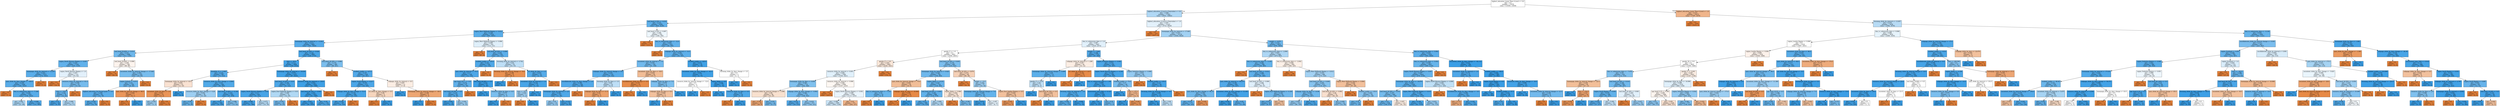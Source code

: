 digraph Tree {
node [shape=box, style="filled", color="black"] ;
0 [label="highest_education_Lower Than A Level <= 0.0\ngini = 0.5\nsamples = 27876\nvalue = [13938, 13938]", fillcolor="#e5813900"] ;
1 [label="highest_education_A Level or Equivalent <= 0.0\ngini = 0.469\nsamples = 17403\nvalue = [6541, 10862]", fillcolor="#399de565"] ;
0 -> 1 [labeldistance=2.5, labelangle=45, headlabel="True"] ;
2 [label="imd_band_0-10% <= 0.016\ngini = 0.272\nsamples = 5056\nvalue = [820, 4236]", fillcolor="#399de5ce"] ;
1 -> 2 ;
3 [label="region_West Midlands Region <= 0.012\ngini = 0.239\nsamples = 4702\nvalue = [651, 4051]", fillcolor="#399de5d6"] ;
2 -> 3 ;
4 [label="homepage_clicks_by_interval <= 13.941\ngini = 0.213\nsamples = 4461\nvalue = [541, 3920]", fillcolor="#399de5dc"] ;
3 -> 4 ;
5 [label="imd_band_50-60% <= 0.014\ngini = 0.331\nsamples = 1498\nvalue = [313, 1185]", fillcolor="#399de5bc"] ;
4 -> 5 ;
6 [label="region_North Western Region <= 0.007\ngini = 0.281\nsamples = 1330\nvalue = [225, 1105]", fillcolor="#399de5cb"] ;
5 -> 6 ;
7 [label="homepage_clicks_by_interval <= 13.057\ngini = 0.243\nsamples = 1215\nvalue = [172, 1043]", fillcolor="#399de5d5"] ;
6 -> 7 ;
8 [label="quiz_clicks_by_days_change <= -530.0\ngini = 0.236\nsamples = 1208\nvalue = [165, 1043]", fillcolor="#399de5d7"] ;
7 -> 8 ;
9 [label="gini = 0.0\nsamples = 7\nvalue = [7, 0]", fillcolor="#e58139ff"] ;
8 -> 9 ;
10 [label="due_vs_submission_date <= -7.188\ngini = 0.228\nsamples = 1201\nvalue = [158, 1043]", fillcolor="#399de5d8"] ;
8 -> 10 ;
11 [label="gini = 0.461\nsamples = 75\nvalue = [27, 48]", fillcolor="#399de570"] ;
10 -> 11 ;
12 [label="gini = 0.206\nsamples = 1126\nvalue = [131, 995]", fillcolor="#399de5dd"] ;
10 -> 12 ;
13 [label="gini = 0.0\nsamples = 7\nvalue = [7, 0]", fillcolor="#e58139ff"] ;
7 -> 13 ;
14 [label="region_North Western Region <= 1.0\ngini = 0.497\nsamples = 115\nvalue = [53, 62]", fillcolor="#399de525"] ;
6 -> 14 ;
15 [label="gini = 0.0\nsamples = 34\nvalue = [34, 0]", fillcolor="#e58139ff"] ;
14 -> 15 ;
16 [label="resource_clicks_by_interval <= 91.0\ngini = 0.359\nsamples = 81\nvalue = [19, 62]", fillcolor="#399de5b1"] ;
14 -> 16 ;
17 [label="date <= 154.5\ngini = 0.301\nsamples = 76\nvalue = [14, 62]", fillcolor="#399de5c5"] ;
16 -> 17 ;
18 [label="gini = 0.15\nsamples = 49\nvalue = [4, 45]", fillcolor="#399de5e8"] ;
17 -> 18 ;
19 [label="gini = 0.466\nsamples = 27\nvalue = [10, 17]", fillcolor="#399de569"] ;
17 -> 19 ;
20 [label="gini = 0.0\nsamples = 5\nvalue = [5, 0]", fillcolor="#e58139ff"] ;
16 -> 20 ;
21 [label="imd_band_50-60% <= 0.998\ngini = 0.499\nsamples = 168\nvalue = [88, 80]", fillcolor="#e5813917"] ;
5 -> 21 ;
22 [label="gini = 0.0\nsamples = 63\nvalue = [63, 0]", fillcolor="#e58139ff"] ;
21 -> 22 ;
23 [label="oucontent_clicks_by_interval_change <= 17.048\ngini = 0.363\nsamples = 105\nvalue = [25, 80]", fillcolor="#399de5af"] ;
21 -> 23 ;
24 [label="region_Ireland <= 0.073\ngini = 0.32\nsamples = 100\nvalue = [20, 80]", fillcolor="#399de5bf"] ;
23 -> 24 ;
25 [label="highest_education_No Formal quals <= 0.5\ngini = 0.256\nsamples = 93\nvalue = [14, 79]", fillcolor="#399de5d2"] ;
24 -> 25 ;
26 [label="gini = 0.229\nsamples = 91\nvalue = [12, 79]", fillcolor="#399de5d8"] ;
25 -> 26 ;
27 [label="gini = 0.0\nsamples = 2\nvalue = [2, 0]", fillcolor="#e58139ff"] ;
25 -> 27 ;
28 [label="quiz_clicks_by_interval_change <= 90.5\ngini = 0.245\nsamples = 7\nvalue = [6, 1]", fillcolor="#e58139d4"] ;
24 -> 28 ;
29 [label="gini = 0.0\nsamples = 6\nvalue = [6, 0]", fillcolor="#e58139ff"] ;
28 -> 29 ;
30 [label="gini = 0.0\nsamples = 1\nvalue = [0, 1]", fillcolor="#399de5ff"] ;
28 -> 30 ;
31 [label="gini = 0.0\nsamples = 5\nvalue = [5, 0]", fillcolor="#e58139ff"] ;
23 -> 31 ;
32 [label="imd_band_20-30% <= 0.028\ngini = 0.142\nsamples = 2963\nvalue = [228, 2735]", fillcolor="#399de5ea"] ;
4 -> 32 ;
33 [label="date <= 25.0\ngini = 0.112\nsamples = 2694\nvalue = [160, 2534]", fillcolor="#399de5ef"] ;
32 -> 33 ;
34 [label="disability_N <= 0.997\ngini = 0.218\nsamples = 587\nvalue = [73, 514]", fillcolor="#399de5db"] ;
33 -> 34 ;
35 [label="homepage_clicks_by_interval <= 43.5\ngini = 0.491\nsamples = 23\nvalue = [13, 10]", fillcolor="#e581393b"] ;
34 -> 35 ;
36 [label="oucontent_clicks_by_days <= 1.0\ngini = 0.231\nsamples = 15\nvalue = [13, 2]", fillcolor="#e58139d8"] ;
35 -> 36 ;
37 [label="gini = 0.444\nsamples = 3\nvalue = [1, 2]", fillcolor="#399de57f"] ;
36 -> 37 ;
38 [label="gini = 0.0\nsamples = 12\nvalue = [12, 0]", fillcolor="#e58139ff"] ;
36 -> 38 ;
39 [label="gini = 0.0\nsamples = 8\nvalue = [0, 8]", fillcolor="#399de5ff"] ;
35 -> 39 ;
40 [label="resource_clicks_by_days_change <= 0.964\ngini = 0.19\nsamples = 564\nvalue = [60, 504]", fillcolor="#399de5e1"] ;
34 -> 40 ;
41 [label="resource_clicks_by_days_change <= 0.26\ngini = 0.444\nsamples = 39\nvalue = [13, 26]", fillcolor="#399de57f"] ;
40 -> 41 ;
42 [label="gini = 0.305\nsamples = 32\nvalue = [6, 26]", fillcolor="#399de5c4"] ;
41 -> 42 ;
43 [label="gini = 0.0\nsamples = 7\nvalue = [7, 0]", fillcolor="#e58139ff"] ;
41 -> 43 ;
44 [label="imd_band_70-80% <= 0.106\ngini = 0.163\nsamples = 525\nvalue = [47, 478]", fillcolor="#399de5e6"] ;
40 -> 44 ;
45 [label="gini = 0.127\nsamples = 468\nvalue = [32, 436]", fillcolor="#399de5ec"] ;
44 -> 45 ;
46 [label="gini = 0.388\nsamples = 57\nvalue = [15, 42]", fillcolor="#399de5a4"] ;
44 -> 46 ;
47 [label="homepage_clicks_by_interval <= 19.839\ngini = 0.079\nsamples = 2107\nvalue = [87, 2020]", fillcolor="#399de5f4"] ;
33 -> 47 ;
48 [label="imd_band_10-20% <= 0.03\ngini = 0.165\nsamples = 475\nvalue = [43, 432]", fillcolor="#399de5e6"] ;
47 -> 48 ;
49 [label="region_North Western Region <= 0.02\ngini = 0.13\nsamples = 443\nvalue = [31, 412]", fillcolor="#399de5ec"] ;
48 -> 49 ;
50 [label="gini = 0.096\nsamples = 417\nvalue = [21, 396]", fillcolor="#399de5f1"] ;
49 -> 50 ;
51 [label="gini = 0.473\nsamples = 26\nvalue = [10, 16]", fillcolor="#399de560"] ;
49 -> 51 ;
52 [label="region_East Midlands Region <= 0.03\ngini = 0.469\nsamples = 32\nvalue = [12, 20]", fillcolor="#399de566"] ;
48 -> 52 ;
53 [label="gini = 0.355\nsamples = 26\nvalue = [6, 20]", fillcolor="#399de5b3"] ;
52 -> 53 ;
54 [label="gini = 0.0\nsamples = 6\nvalue = [6, 0]", fillcolor="#e58139ff"] ;
52 -> 54 ;
55 [label="resource_clicks_by_interval <= 130.0\ngini = 0.052\nsamples = 1632\nvalue = [44, 1588]", fillcolor="#399de5f8"] ;
47 -> 55 ;
56 [label="imd_band_60-70% <= 0.043\ngini = 0.051\nsamples = 1631\nvalue = [43, 1588]", fillcolor="#399de5f8"] ;
55 -> 56 ;
57 [label="gini = 0.037\nsamples = 1481\nvalue = [28, 1453]", fillcolor="#399de5fa"] ;
56 -> 57 ;
58 [label="gini = 0.18\nsamples = 150\nvalue = [15, 135]", fillcolor="#399de5e3"] ;
56 -> 58 ;
59 [label="gini = 0.0\nsamples = 1\nvalue = [1, 0]", fillcolor="#e58139ff"] ;
55 -> 59 ;
60 [label="imd_band_20-30% <= 0.996\ngini = 0.378\nsamples = 269\nvalue = [68, 201]", fillcolor="#399de5a9"] ;
32 -> 60 ;
61 [label="gini = 0.0\nsamples = 43\nvalue = [43, 0]", fillcolor="#e58139ff"] ;
60 -> 61 ;
62 [label="studied_credits <= 127.5\ngini = 0.197\nsamples = 226\nvalue = [25, 201]", fillcolor="#399de5df"] ;
60 -> 62 ;
63 [label="region_South Region <= 0.217\ngini = 0.155\nsamples = 213\nvalue = [18, 195]", fillcolor="#399de5e7"] ;
62 -> 63 ;
64 [label="subpage_clicks_by_days_change <= 51.0\ngini = 0.134\nsamples = 208\nvalue = [15, 193]", fillcolor="#399de5eb"] ;
63 -> 64 ;
65 [label="gini = 0.126\nsamples = 207\nvalue = [14, 193]", fillcolor="#399de5ed"] ;
64 -> 65 ;
66 [label="gini = 0.0\nsamples = 1\nvalue = [1, 0]", fillcolor="#e58139ff"] ;
64 -> 66 ;
67 [label="url_clicks_by_days_change <= 0.5\ngini = 0.48\nsamples = 5\nvalue = [3, 2]", fillcolor="#e5813955"] ;
63 -> 67 ;
68 [label="gini = 0.0\nsamples = 3\nvalue = [3, 0]", fillcolor="#e58139ff"] ;
67 -> 68 ;
69 [label="gini = 0.0\nsamples = 2\nvalue = [0, 2]", fillcolor="#399de5ff"] ;
67 -> 69 ;
70 [label="subpage_clicks_by_interval <= 9.5\ngini = 0.497\nsamples = 13\nvalue = [7, 6]", fillcolor="#e5813924"] ;
62 -> 70 ;
71 [label="gini = 0.0\nsamples = 4\nvalue = [0, 4]", fillcolor="#399de5ff"] ;
70 -> 71 ;
72 [label="homepage_clicks_by_interval_change <= -40.0\ngini = 0.346\nsamples = 9\nvalue = [7, 2]", fillcolor="#e58139b6"] ;
70 -> 72 ;
73 [label="gini = 0.0\nsamples = 2\nvalue = [0, 2]", fillcolor="#399de5ff"] ;
72 -> 73 ;
74 [label="gini = 0.0\nsamples = 7\nvalue = [7, 0]", fillcolor="#e58139ff"] ;
72 -> 74 ;
75 [label="region_West Midlands Region <= 0.996\ngini = 0.496\nsamples = 241\nvalue = [110, 131]", fillcolor="#399de529"] ;
3 -> 75 ;
76 [label="gini = 0.0\nsamples = 87\nvalue = [87, 0]", fillcolor="#e58139ff"] ;
75 -> 76 ;
77 [label="imd_band_40-50% <= 0.086\ngini = 0.254\nsamples = 154\nvalue = [23, 131]", fillcolor="#399de5d2"] ;
75 -> 77 ;
78 [label="studied_credits <= 135.0\ngini = 0.181\nsamples = 129\nvalue = [13, 116]", fillcolor="#399de5e2"] ;
77 -> 78 ;
79 [label="quiz_clicks_by_interval <= 74.5\ngini = 0.17\nsamples = 128\nvalue = [12, 116]", fillcolor="#399de5e5"] ;
78 -> 79 ;
80 [label="age_band_55<= <= 0.5\ngini = 0.274\nsamples = 67\nvalue = [11, 56]", fillcolor="#399de5cd"] ;
79 -> 80 ;
81 [label="imd_band_20-30% <= 0.5\ngini = 0.219\nsamples = 64\nvalue = [8, 56]", fillcolor="#399de5db"] ;
80 -> 81 ;
82 [label="gini = 0.083\nsamples = 46\nvalue = [2, 44]", fillcolor="#399de5f3"] ;
81 -> 82 ;
83 [label="gini = 0.444\nsamples = 18\nvalue = [6, 12]", fillcolor="#399de57f"] ;
81 -> 83 ;
84 [label="gini = 0.0\nsamples = 3\nvalue = [3, 0]", fillcolor="#e58139ff"] ;
80 -> 84 ;
85 [label="imd_band_80-90% <= 0.5\ngini = 0.032\nsamples = 61\nvalue = [1, 60]", fillcolor="#399de5fb"] ;
79 -> 85 ;
86 [label="gini = 0.0\nsamples = 57\nvalue = [0, 57]", fillcolor="#399de5ff"] ;
85 -> 86 ;
87 [label="resource_clicks_by_days <= 9.5\ngini = 0.375\nsamples = 4\nvalue = [1, 3]", fillcolor="#399de5aa"] ;
85 -> 87 ;
88 [label="gini = 0.0\nsamples = 3\nvalue = [0, 3]", fillcolor="#399de5ff"] ;
87 -> 88 ;
89 [label="gini = 0.0\nsamples = 1\nvalue = [1, 0]", fillcolor="#e58139ff"] ;
87 -> 89 ;
90 [label="gini = 0.0\nsamples = 1\nvalue = [1, 0]", fillcolor="#e58139ff"] ;
78 -> 90 ;
91 [label="forumng_clicks_by_interval <= 3.742\ngini = 0.48\nsamples = 25\nvalue = [10, 15]", fillcolor="#399de555"] ;
77 -> 91 ;
92 [label="forumng_clicks_by_interval_change <= -6.0\ngini = 0.198\nsamples = 9\nvalue = [8, 1]", fillcolor="#e58139df"] ;
91 -> 92 ;
93 [label="gini = 0.0\nsamples = 1\nvalue = [0, 1]", fillcolor="#399de5ff"] ;
92 -> 93 ;
94 [label="gini = 0.0\nsamples = 8\nvalue = [8, 0]", fillcolor="#e58139ff"] ;
92 -> 94 ;
95 [label="url_clicks_by_days <= 1.5\ngini = 0.219\nsamples = 16\nvalue = [2, 14]", fillcolor="#399de5db"] ;
91 -> 95 ;
96 [label="oucontent_clicks_by_interval <= 1.0\ngini = 0.124\nsamples = 15\nvalue = [1, 14]", fillcolor="#399de5ed"] ;
95 -> 96 ;
97 [label="date <= 25.0\ngini = 0.444\nsamples = 3\nvalue = [1, 2]", fillcolor="#399de57f"] ;
96 -> 97 ;
98 [label="gini = 0.0\nsamples = 1\nvalue = [1, 0]", fillcolor="#e58139ff"] ;
97 -> 98 ;
99 [label="gini = 0.0\nsamples = 2\nvalue = [0, 2]", fillcolor="#399de5ff"] ;
97 -> 99 ;
100 [label="gini = 0.0\nsamples = 12\nvalue = [0, 12]", fillcolor="#399de5ff"] ;
96 -> 100 ;
101 [label="gini = 0.0\nsamples = 1\nvalue = [1, 0]", fillcolor="#e58139ff"] ;
95 -> 101 ;
102 [label="imd_band_0-10% <= 0.997\ngini = 0.499\nsamples = 354\nvalue = [169, 185]", fillcolor="#399de516"] ;
2 -> 102 ;
103 [label="gini = 0.0\nsamples = 131\nvalue = [131, 0]", fillcolor="#e58139ff"] ;
102 -> 103 ;
104 [label="due_vs_submission_date <= -12.0\ngini = 0.283\nsamples = 223\nvalue = [38, 185]", fillcolor="#399de5cb"] ;
102 -> 104 ;
105 [label="gini = 0.0\nsamples = 4\nvalue = [4, 0]", fillcolor="#e58139ff"] ;
104 -> 105 ;
106 [label="subpage_clicks_by_interval <= 14.5\ngini = 0.262\nsamples = 219\nvalue = [34, 185]", fillcolor="#399de5d0"] ;
104 -> 106 ;
107 [label="oucontent_clicks_by_interval <= 7.5\ngini = 0.345\nsamples = 140\nvalue = [31, 109]", fillcolor="#399de5b6"] ;
106 -> 107 ;
108 [label="subpage_clicks_by_interval_change <= 9.5\ngini = 0.234\nsamples = 118\nvalue = [16, 102]", fillcolor="#399de5d7"] ;
107 -> 108 ;
109 [label="oucollaborate_clicks_by_days_change <= 1.0\ngini = 0.198\nsamples = 108\nvalue = [12, 96]", fillcolor="#399de5df"] ;
108 -> 109 ;
110 [label="homepage_clicks_by_interval <= 2.5\ngini = 0.184\nsamples = 107\nvalue = [11, 96]", fillcolor="#399de5e2"] ;
109 -> 110 ;
111 [label="gini = 0.43\nsamples = 16\nvalue = [5, 11]", fillcolor="#399de58b"] ;
110 -> 111 ;
112 [label="gini = 0.123\nsamples = 91\nvalue = [6, 85]", fillcolor="#399de5ed"] ;
110 -> 112 ;
113 [label="gini = 0.0\nsamples = 1\nvalue = [1, 0]", fillcolor="#e58139ff"] ;
109 -> 113 ;
114 [label="forumng_clicks_by_days <= 3.5\ngini = 0.48\nsamples = 10\nvalue = [4, 6]", fillcolor="#399de555"] ;
108 -> 114 ;
115 [label="subpage_clicks_by_days <= 11.5\ngini = 0.32\nsamples = 5\nvalue = [4, 1]", fillcolor="#e58139bf"] ;
114 -> 115 ;
116 [label="gini = 0.0\nsamples = 4\nvalue = [4, 0]", fillcolor="#e58139ff"] ;
115 -> 116 ;
117 [label="gini = 0.0\nsamples = 1\nvalue = [0, 1]", fillcolor="#399de5ff"] ;
115 -> 117 ;
118 [label="gini = 0.0\nsamples = 5\nvalue = [0, 5]", fillcolor="#399de5ff"] ;
114 -> 118 ;
119 [label="oucontent_clicks_by_days <= 30.5\ngini = 0.434\nsamples = 22\nvalue = [15, 7]", fillcolor="#e5813988"] ;
107 -> 119 ;
120 [label="oucollaborate_clicks_by_days <= 0.5\ngini = 0.133\nsamples = 14\nvalue = [13, 1]", fillcolor="#e58139eb"] ;
119 -> 120 ;
121 [label="gini = 0.0\nsamples = 13\nvalue = [13, 0]", fillcolor="#e58139ff"] ;
120 -> 121 ;
122 [label="gini = 0.0\nsamples = 1\nvalue = [0, 1]", fillcolor="#399de5ff"] ;
120 -> 122 ;
123 [label="subpage_clicks_by_days <= 7.5\ngini = 0.375\nsamples = 8\nvalue = [2, 6]", fillcolor="#399de5aa"] ;
119 -> 123 ;
124 [label="subpage_clicks_by_days <= 6.5\ngini = 0.444\nsamples = 3\nvalue = [2, 1]", fillcolor="#e581397f"] ;
123 -> 124 ;
125 [label="gini = 0.0\nsamples = 1\nvalue = [0, 1]", fillcolor="#399de5ff"] ;
124 -> 125 ;
126 [label="gini = 0.0\nsamples = 2\nvalue = [2, 0]", fillcolor="#e58139ff"] ;
124 -> 126 ;
127 [label="gini = 0.0\nsamples = 5\nvalue = [0, 5]", fillcolor="#399de5ff"] ;
123 -> 127 ;
128 [label="studied_credits <= 225.0\ngini = 0.073\nsamples = 79\nvalue = [3, 76]", fillcolor="#399de5f5"] ;
106 -> 128 ;
129 [label="oucontent_clicks_by_days_change <= -61.5\ngini = 0.051\nsamples = 77\nvalue = [2, 75]", fillcolor="#399de5f8"] ;
128 -> 129 ;
130 [label="resource_clicks_by_interval_change <= -12.0\ngini = 0.5\nsamples = 2\nvalue = [1, 1]", fillcolor="#e5813900"] ;
129 -> 130 ;
131 [label="gini = 0.0\nsamples = 1\nvalue = [0, 1]", fillcolor="#399de5ff"] ;
130 -> 131 ;
132 [label="gini = 0.0\nsamples = 1\nvalue = [1, 0]", fillcolor="#e58139ff"] ;
130 -> 132 ;
133 [label="region_Wales <= 0.5\ngini = 0.026\nsamples = 75\nvalue = [1, 74]", fillcolor="#399de5fc"] ;
129 -> 133 ;
134 [label="gini = 0.0\nsamples = 65\nvalue = [0, 65]", fillcolor="#399de5ff"] ;
133 -> 134 ;
135 [label="resource_clicks_by_days <= 0.5\ngini = 0.18\nsamples = 10\nvalue = [1, 9]", fillcolor="#399de5e3"] ;
133 -> 135 ;
136 [label="gini = 0.0\nsamples = 1\nvalue = [1, 0]", fillcolor="#e58139ff"] ;
135 -> 136 ;
137 [label="gini = 0.0\nsamples = 9\nvalue = [0, 9]", fillcolor="#399de5ff"] ;
135 -> 137 ;
138 [label="forumng_clicks_by_days_change <= 3.5\ngini = 0.5\nsamples = 2\nvalue = [1, 1]", fillcolor="#e5813900"] ;
128 -> 138 ;
139 [label="gini = 0.0\nsamples = 1\nvalue = [0, 1]", fillcolor="#399de5ff"] ;
138 -> 139 ;
140 [label="gini = 0.0\nsamples = 1\nvalue = [1, 0]", fillcolor="#e58139ff"] ;
138 -> 140 ;
141 [label="highest_education_A Level or Equivalent <= 1.0\ngini = 0.497\nsamples = 12347\nvalue = [5721, 6626]", fillcolor="#399de523"] ;
1 -> 141 ;
142 [label="gini = 0.0\nsamples = 2217\nvalue = [2217, 0]", fillcolor="#e58139ff"] ;
141 -> 142 ;
143 [label="homepage_clicks_by_interval <= 17.995\ngini = 0.453\nsamples = 10130\nvalue = [3504, 6626]", fillcolor="#399de578"] ;
141 -> 143 ;
144 [label="due_vs_submission_date <= 1.0\ngini = 0.497\nsamples = 5497\nvalue = [2525, 2972]", fillcolor="#399de526"] ;
143 -> 144 ;
145 [label="gender_F <= 1.0\ngini = 0.5\nsamples = 4921\nvalue = [2458, 2463]", fillcolor="#399de501"] ;
144 -> 145 ;
146 [label="gender_F <= 0.0\ngini = 0.495\nsamples = 4061\nvalue = [2240, 1821]", fillcolor="#e5813930"] ;
145 -> 146 ;
147 [label="resource_clicks_by_interval <= 0.001\ngini = 0.496\nsamples = 3360\nvalue = [1539, 1821]", fillcolor="#399de527"] ;
146 -> 147 ;
148 [label="homepage_clicks_by_days <= 0.854\ngini = 0.387\nsamples = 770\nvalue = [202, 568]", fillcolor="#399de5a4"] ;
147 -> 148 ;
149 [label="resource_clicks_by_interval_change <= -1.096\ngini = 0.49\nsamples = 58\nvalue = [33, 25]", fillcolor="#e581393e"] ;
148 -> 149 ;
150 [label="gini = 0.346\nsamples = 36\nvalue = [28, 8]", fillcolor="#e58139b6"] ;
149 -> 150 ;
151 [label="gini = 0.351\nsamples = 22\nvalue = [5, 17]", fillcolor="#399de5b4"] ;
149 -> 151 ;
152 [label="subpage_clicks_by_days_change <= -0.902\ngini = 0.362\nsamples = 712\nvalue = [169, 543]", fillcolor="#399de5b0"] ;
148 -> 152 ;
153 [label="gini = 0.212\nsamples = 241\nvalue = [29, 212]", fillcolor="#399de5dc"] ;
152 -> 153 ;
154 [label="gini = 0.418\nsamples = 471\nvalue = [140, 331]", fillcolor="#399de593"] ;
152 -> 154 ;
155 [label="resource_clicks_by_interval <= 0.998\ngini = 0.499\nsamples = 2590\nvalue = [1337, 1253]", fillcolor="#e5813910"] ;
147 -> 155 ;
156 [label="gini = 0.0\nsamples = 224\nvalue = [224, 0]", fillcolor="#e58139ff"] ;
155 -> 156 ;
157 [label="region_North Western Region <= 0.002\ngini = 0.498\nsamples = 2366\nvalue = [1113, 1253]", fillcolor="#399de51c"] ;
155 -> 157 ;
158 [label="gini = 0.489\nsamples = 1995\nvalue = [849, 1146]", fillcolor="#399de542"] ;
157 -> 158 ;
159 [label="gini = 0.41\nsamples = 371\nvalue = [264, 107]", fillcolor="#e5813998"] ;
157 -> 159 ;
160 [label="gini = 0.0\nsamples = 701\nvalue = [701, 0]", fillcolor="#e58139ff"] ;
146 -> 160 ;
161 [label="imd_band_20-30% <= 0.005\ngini = 0.378\nsamples = 860\nvalue = [218, 642]", fillcolor="#399de5a8"] ;
145 -> 161 ;
162 [label="homepage_clicks_by_interval <= 0.925\ngini = 0.329\nsamples = 762\nvalue = [158, 604]", fillcolor="#399de5bc"] ;
161 -> 162 ;
163 [label="quiz_clicks_by_interval_change <= -75.0\ngini = 0.436\nsamples = 28\nvalue = [19, 9]", fillcolor="#e5813986"] ;
162 -> 163 ;
164 [label="due_vs_submission_date <= -7.332\ngini = 0.32\nsamples = 10\nvalue = [2, 8]", fillcolor="#399de5bf"] ;
163 -> 164 ;
165 [label="gini = 0.0\nsamples = 2\nvalue = [2, 0]", fillcolor="#e58139ff"] ;
164 -> 165 ;
166 [label="gini = 0.0\nsamples = 8\nvalue = [0, 8]", fillcolor="#399de5ff"] ;
164 -> 166 ;
167 [label="subpage_clicks_by_days <= 10.064\ngini = 0.105\nsamples = 18\nvalue = [17, 1]", fillcolor="#e58139f0"] ;
163 -> 167 ;
168 [label="gini = 0.0\nsamples = 17\nvalue = [17, 0]", fillcolor="#e58139ff"] ;
167 -> 168 ;
169 [label="gini = 0.0\nsamples = 1\nvalue = [0, 1]", fillcolor="#399de5ff"] ;
167 -> 169 ;
170 [label="region_Wales <= 0.151\ngini = 0.307\nsamples = 734\nvalue = [139, 595]", fillcolor="#399de5c3"] ;
162 -> 170 ;
171 [label="imd_band_40-50% <= 0.001\ngini = 0.283\nsamples = 698\nvalue = [119, 579]", fillcolor="#399de5cb"] ;
170 -> 171 ;
172 [label="gini = 0.23\nsamples = 588\nvalue = [78, 510]", fillcolor="#399de5d8"] ;
171 -> 172 ;
173 [label="gini = 0.468\nsamples = 110\nvalue = [41, 69]", fillcolor="#399de567"] ;
171 -> 173 ;
174 [label="region_Wales <= 0.964\ngini = 0.494\nsamples = 36\nvalue = [20, 16]", fillcolor="#e5813933"] ;
170 -> 174 ;
175 [label="gini = 0.0\nsamples = 15\nvalue = [15, 0]", fillcolor="#e58139ff"] ;
174 -> 175 ;
176 [label="gini = 0.363\nsamples = 21\nvalue = [5, 16]", fillcolor="#399de5af"] ;
174 -> 176 ;
177 [label="imd_band_20-30% <= 0.974\ngini = 0.475\nsamples = 98\nvalue = [60, 38]", fillcolor="#e581395e"] ;
161 -> 177 ;
178 [label="gini = 0.0\nsamples = 41\nvalue = [41, 0]", fillcolor="#e58139ff"] ;
177 -> 178 ;
179 [label="weight <= 15.5\ngini = 0.444\nsamples = 57\nvalue = [19, 38]", fillcolor="#399de57f"] ;
177 -> 179 ;
180 [label="homepage_clicks_by_interval_change <= 7.0\ngini = 0.295\nsamples = 39\nvalue = [7, 32]", fillcolor="#399de5c7"] ;
179 -> 180 ;
181 [label="gini = 0.074\nsamples = 26\nvalue = [1, 25]", fillcolor="#399de5f5"] ;
180 -> 181 ;
182 [label="gini = 0.497\nsamples = 13\nvalue = [6, 7]", fillcolor="#399de524"] ;
180 -> 182 ;
183 [label="region_East Anglian Region <= 0.5\ngini = 0.444\nsamples = 18\nvalue = [12, 6]", fillcolor="#e581397f"] ;
179 -> 183 ;
184 [label="gini = 0.245\nsamples = 14\nvalue = [12, 2]", fillcolor="#e58139d4"] ;
183 -> 184 ;
185 [label="gini = 0.0\nsamples = 4\nvalue = [0, 4]", fillcolor="#399de5ff"] ;
183 -> 185 ;
186 [label="weight <= 7.928\ngini = 0.206\nsamples = 576\nvalue = [67, 509]", fillcolor="#399de5dd"] ;
144 -> 186 ;
187 [label="subpage_clicks_by_interval <= 1.286\ngini = 0.497\nsamples = 26\nvalue = [14, 12]", fillcolor="#e5813924"] ;
186 -> 187 ;
188 [label="homepage_clicks_by_interval_change <= 0.999\ngini = 0.26\nsamples = 13\nvalue = [2, 11]", fillcolor="#399de5d1"] ;
187 -> 188 ;
189 [label="gender_F <= 0.25\ngini = 0.48\nsamples = 5\nvalue = [2, 3]", fillcolor="#399de555"] ;
188 -> 189 ;
190 [label="gini = 0.0\nsamples = 2\nvalue = [0, 2]", fillcolor="#399de5ff"] ;
189 -> 190 ;
191 [label="imd_band_60-70% <= 0.5\ngini = 0.444\nsamples = 3\nvalue = [2, 1]", fillcolor="#e581397f"] ;
189 -> 191 ;
192 [label="gini = 0.0\nsamples = 2\nvalue = [2, 0]", fillcolor="#e58139ff"] ;
191 -> 192 ;
193 [label="gini = 0.0\nsamples = 1\nvalue = [0, 1]", fillcolor="#399de5ff"] ;
191 -> 193 ;
194 [label="gini = 0.0\nsamples = 8\nvalue = [0, 8]", fillcolor="#399de5ff"] ;
188 -> 194 ;
195 [label="url_clicks_by_interval <= 1.417\ngini = 0.142\nsamples = 13\nvalue = [12, 1]", fillcolor="#e58139ea"] ;
187 -> 195 ;
196 [label="gini = 0.0\nsamples = 12\nvalue = [12, 0]", fillcolor="#e58139ff"] ;
195 -> 196 ;
197 [label="gini = 0.0\nsamples = 1\nvalue = [0, 1]", fillcolor="#399de5ff"] ;
195 -> 197 ;
198 [label="region_Yorkshire Region <= 0.093\ngini = 0.174\nsamples = 550\nvalue = [53, 497]", fillcolor="#399de5e4"] ;
186 -> 198 ;
199 [label="region_North Western Region <= 0.164\ngini = 0.129\nsamples = 490\nvalue = [34, 456]", fillcolor="#399de5ec"] ;
198 -> 199 ;
200 [label="due_vs_submission_date <= 1.58\ngini = 0.095\nsamples = 441\nvalue = [22, 419]", fillcolor="#399de5f2"] ;
199 -> 200 ;
201 [label="forumng_clicks_by_interval <= 3.5\ngini = 0.178\nsamples = 213\nvalue = [21, 192]", fillcolor="#399de5e3"] ;
200 -> 201 ;
202 [label="gini = 0.248\nsamples = 138\nvalue = [20, 118]", fillcolor="#399de5d4"] ;
201 -> 202 ;
203 [label="gini = 0.026\nsamples = 75\nvalue = [1, 74]", fillcolor="#399de5fc"] ;
201 -> 203 ;
204 [label="assessment_type_CMA <= 0.121\ngini = 0.009\nsamples = 228\nvalue = [1, 227]", fillcolor="#399de5fe"] ;
200 -> 204 ;
205 [label="gini = 0.0\nsamples = 223\nvalue = [0, 223]", fillcolor="#399de5ff"] ;
204 -> 205 ;
206 [label="gini = 0.32\nsamples = 5\nvalue = [1, 4]", fillcolor="#399de5bf"] ;
204 -> 206 ;
207 [label="studied_credits <= 75.0\ngini = 0.37\nsamples = 49\nvalue = [12, 37]", fillcolor="#399de5ac"] ;
199 -> 207 ;
208 [label="gini = 0.0\nsamples = 32\nvalue = [0, 32]", fillcolor="#399de5ff"] ;
207 -> 208 ;
209 [label="date <= 67.0\ngini = 0.415\nsamples = 17\nvalue = [12, 5]", fillcolor="#e5813995"] ;
207 -> 209 ;
210 [label="gini = 0.0\nsamples = 3\nvalue = [0, 3]", fillcolor="#399de5ff"] ;
209 -> 210 ;
211 [label="gini = 0.245\nsamples = 14\nvalue = [12, 2]", fillcolor="#e58139d4"] ;
209 -> 211 ;
212 [label="region_Yorkshire Region <= 0.999\ngini = 0.433\nsamples = 60\nvalue = [19, 41]", fillcolor="#399de589"] ;
198 -> 212 ;
213 [label="gini = 0.0\nsamples = 16\nvalue = [16, 0]", fillcolor="#e58139ff"] ;
212 -> 213 ;
214 [label="studied_credits <= 135.0\ngini = 0.127\nsamples = 44\nvalue = [3, 41]", fillcolor="#399de5ec"] ;
212 -> 214 ;
215 [label="forumng_clicks_by_interval_change <= 9.5\ngini = 0.089\nsamples = 43\nvalue = [2, 41]", fillcolor="#399de5f3"] ;
214 -> 215 ;
216 [label="gini = 0.0\nsamples = 38\nvalue = [0, 38]", fillcolor="#399de5ff"] ;
215 -> 216 ;
217 [label="gini = 0.48\nsamples = 5\nvalue = [2, 3]", fillcolor="#399de555"] ;
215 -> 217 ;
218 [label="gini = 0.0\nsamples = 1\nvalue = [1, 0]", fillcolor="#e58139ff"] ;
214 -> 218 ;
219 [label="weight <= 6.971\ngini = 0.333\nsamples = 4633\nvalue = [979, 3654]", fillcolor="#399de5bb"] ;
143 -> 219 ;
220 [label="due_vs_submission_date <= -2.999\ngini = 0.467\nsamples = 1280\nvalue = [475, 805]", fillcolor="#399de569"] ;
219 -> 220 ;
221 [label="due_vs_submission_date <= -3.105\ngini = 0.296\nsamples = 586\nvalue = [106, 480]", fillcolor="#399de5c7"] ;
220 -> 221 ;
222 [label="gini = 0.0\nsamples = 15\nvalue = [15, 0]", fillcolor="#e58139ff"] ;
221 -> 222 ;
223 [label="imd_band_20-30% <= 0.012\ngini = 0.268\nsamples = 571\nvalue = [91, 480]", fillcolor="#399de5cf"] ;
221 -> 223 ;
224 [label="quiz_clicks_by_interval <= 95.675\ngini = 0.199\nsamples = 492\nvalue = [55, 437]", fillcolor="#399de5df"] ;
223 -> 224 ;
225 [label="quiz_clicks_by_days_change <= 94.15\ngini = 0.339\nsamples = 185\nvalue = [40, 145]", fillcolor="#399de5b9"] ;
224 -> 225 ;
226 [label="gini = 0.274\nsamples = 171\nvalue = [28, 143]", fillcolor="#399de5cd"] ;
225 -> 226 ;
227 [label="gini = 0.245\nsamples = 14\nvalue = [12, 2]", fillcolor="#e58139d4"] ;
225 -> 227 ;
228 [label="oucontent_clicks_by_days_change <= 31.403\ngini = 0.093\nsamples = 307\nvalue = [15, 292]", fillcolor="#399de5f2"] ;
224 -> 228 ;
229 [label="gini = 0.034\nsamples = 232\nvalue = [4, 228]", fillcolor="#399de5fb"] ;
228 -> 229 ;
230 [label="gini = 0.25\nsamples = 75\nvalue = [11, 64]", fillcolor="#399de5d3"] ;
228 -> 230 ;
231 [label="imd_band_20-30% <= 0.999\ngini = 0.496\nsamples = 79\nvalue = [36, 43]", fillcolor="#399de52a"] ;
223 -> 231 ;
232 [label="gini = 0.0\nsamples = 24\nvalue = [24, 0]", fillcolor="#e58139ff"] ;
231 -> 232 ;
233 [label="region_East Midlands Region <= 0.165\ngini = 0.341\nsamples = 55\nvalue = [12, 43]", fillcolor="#399de5b8"] ;
231 -> 233 ;
234 [label="gini = 0.273\nsamples = 49\nvalue = [8, 41]", fillcolor="#399de5cd"] ;
233 -> 234 ;
235 [label="gini = 0.444\nsamples = 6\nvalue = [4, 2]", fillcolor="#e581397f"] ;
233 -> 235 ;
236 [label="due_vs_submission_date <= -2.002\ngini = 0.498\nsamples = 694\nvalue = [369, 325]", fillcolor="#e581391e"] ;
220 -> 236 ;
237 [label="gini = 0.0\nsamples = 196\nvalue = [196, 0]", fillcolor="#e58139ff"] ;
236 -> 237 ;
238 [label="region_West Midlands Region <= 0.012\ngini = 0.453\nsamples = 498\nvalue = [173, 325]", fillcolor="#399de577"] ;
236 -> 238 ;
239 [label="imd_band_20-30% <= 0.009\ngini = 0.404\nsamples = 413\nvalue = [116, 297]", fillcolor="#399de59b"] ;
238 -> 239 ;
240 [label="subpage_clicks_by_days <= 14.98\ngini = 0.345\nsamples = 343\nvalue = [76, 267]", fillcolor="#399de5b6"] ;
239 -> 240 ;
241 [label="gini = 0.429\nsamples = 212\nvalue = [66, 146]", fillcolor="#399de58c"] ;
240 -> 241 ;
242 [label="gini = 0.141\nsamples = 131\nvalue = [10, 121]", fillcolor="#399de5ea"] ;
240 -> 242 ;
243 [label="imd_band_20-30% <= 0.992\ngini = 0.49\nsamples = 70\nvalue = [40, 30]", fillcolor="#e5813940"] ;
239 -> 243 ;
244 [label="gini = 0.0\nsamples = 28\nvalue = [28, 0]", fillcolor="#e58139ff"] ;
243 -> 244 ;
245 [label="gini = 0.408\nsamples = 42\nvalue = [12, 30]", fillcolor="#399de599"] ;
243 -> 245 ;
246 [label="region_West Midlands Region <= 0.984\ngini = 0.442\nsamples = 85\nvalue = [57, 28]", fillcolor="#e5813982"] ;
238 -> 246 ;
247 [label="gini = 0.0\nsamples = 46\nvalue = [46, 0]", fillcolor="#e58139ff"] ;
246 -> 247 ;
248 [label="studied_credits <= 135.0\ngini = 0.405\nsamples = 39\nvalue = [11, 28]", fillcolor="#399de59b"] ;
246 -> 248 ;
249 [label="gini = 0.32\nsamples = 35\nvalue = [7, 28]", fillcolor="#399de5bf"] ;
248 -> 249 ;
250 [label="gini = 0.0\nsamples = 4\nvalue = [4, 0]", fillcolor="#e58139ff"] ;
248 -> 250 ;
251 [label="due_vs_submission_date <= 0.992\ngini = 0.255\nsamples = 3353\nvalue = [504, 2849]", fillcolor="#399de5d2"] ;
219 -> 251 ;
252 [label="due_vs_submission_date <= 0.002\ngini = 0.306\nsamples = 2647\nvalue = [499, 2148]", fillcolor="#399de5c4"] ;
251 -> 252 ;
253 [label="region_North Western Region <= 0.007\ngini = 0.297\nsamples = 2624\nvalue = [476, 2148]", fillcolor="#399de5c6"] ;
252 -> 253 ;
254 [label="homepage_clicks_by_days <= 16.974\ngini = 0.263\nsamples = 2348\nvalue = [365, 1983]", fillcolor="#399de5d0"] ;
253 -> 254 ;
255 [label="imd_band_20-30% <= 0.014\ngini = 0.357\nsamples = 949\nvalue = [221, 728]", fillcolor="#399de5b2"] ;
254 -> 255 ;
256 [label="gini = 0.31\nsamples = 836\nvalue = [160, 676]", fillcolor="#399de5c3"] ;
255 -> 256 ;
257 [label="gini = 0.497\nsamples = 113\nvalue = [61, 52]", fillcolor="#e5813926"] ;
255 -> 257 ;
258 [label="region_West Midlands Region <= 0.015\ngini = 0.185\nsamples = 1399\nvalue = [144, 1255]", fillcolor="#399de5e2"] ;
254 -> 258 ;
259 [label="gini = 0.138\nsamples = 1235\nvalue = [92, 1143]", fillcolor="#399de5ea"] ;
258 -> 259 ;
260 [label="gini = 0.433\nsamples = 164\nvalue = [52, 112]", fillcolor="#399de589"] ;
258 -> 260 ;
261 [label="region_North Western Region <= 0.998\ngini = 0.481\nsamples = 276\nvalue = [111, 165]", fillcolor="#399de553"] ;
253 -> 261 ;
262 [label="gini = 0.0\nsamples = 89\nvalue = [89, 0]", fillcolor="#e58139ff"] ;
261 -> 262 ;
263 [label="oucollaborate_clicks_by_days_change <= -0.5\ngini = 0.208\nsamples = 187\nvalue = [22, 165]", fillcolor="#399de5dd"] ;
261 -> 263 ;
264 [label="gini = 0.375\nsamples = 8\nvalue = [6, 2]", fillcolor="#e58139aa"] ;
263 -> 264 ;
265 [label="gini = 0.163\nsamples = 179\nvalue = [16, 163]", fillcolor="#399de5e6"] ;
263 -> 265 ;
266 [label="gini = 0.0\nsamples = 23\nvalue = [23, 0]", fillcolor="#e58139ff"] ;
252 -> 266 ;
267 [label="oucontent_clicks_by_days_change <= -62.112\ngini = 0.014\nsamples = 706\nvalue = [5, 701]", fillcolor="#399de5fd"] ;
251 -> 267 ;
268 [label="oucontent_clicks_by_interval <= 1.0\ngini = 0.172\nsamples = 21\nvalue = [2, 19]", fillcolor="#399de5e4"] ;
267 -> 268 ;
269 [label="gini = 0.0\nsamples = 2\nvalue = [2, 0]", fillcolor="#e58139ff"] ;
268 -> 269 ;
270 [label="gini = 0.0\nsamples = 19\nvalue = [0, 19]", fillcolor="#399de5ff"] ;
268 -> 270 ;
271 [label="studied_credits <= 140.0\ngini = 0.009\nsamples = 685\nvalue = [3, 682]", fillcolor="#399de5fe"] ;
267 -> 271 ;
272 [label="region_South Region <= 0.5\ngini = 0.003\nsamples = 642\nvalue = [1, 641]", fillcolor="#399de5ff"] ;
271 -> 272 ;
273 [label="gini = 0.0\nsamples = 584\nvalue = [0, 584]", fillcolor="#399de5ff"] ;
272 -> 273 ;
274 [label="studied_credits <= 37.5\ngini = 0.034\nsamples = 58\nvalue = [1, 57]", fillcolor="#399de5fb"] ;
272 -> 274 ;
275 [label="gini = 0.18\nsamples = 10\nvalue = [1, 9]", fillcolor="#399de5e3"] ;
274 -> 275 ;
276 [label="gini = 0.0\nsamples = 48\nvalue = [0, 48]", fillcolor="#399de5ff"] ;
274 -> 276 ;
277 [label="oucontent_clicks_by_days_change <= 18.5\ngini = 0.089\nsamples = 43\nvalue = [2, 41]", fillcolor="#399de5f3"] ;
271 -> 277 ;
278 [label="gini = 0.0\nsamples = 34\nvalue = [0, 34]", fillcolor="#399de5ff"] ;
277 -> 278 ;
279 [label="oucontent_clicks_by_interval_change <= 21.5\ngini = 0.346\nsamples = 9\nvalue = [2, 7]", fillcolor="#399de5b6"] ;
277 -> 279 ;
280 [label="gini = 0.0\nsamples = 2\nvalue = [2, 0]", fillcolor="#e58139ff"] ;
279 -> 280 ;
281 [label="gini = 0.0\nsamples = 7\nvalue = [0, 7]", fillcolor="#399de5ff"] ;
279 -> 281 ;
282 [label="highest_education_Lower Than A Level <= 1.0\ngini = 0.415\nsamples = 10473\nvalue = [7397, 3076]", fillcolor="#e5813995"] ;
0 -> 282 [labeldistance=2.5, labelangle=-45, headlabel="False"] ;
283 [label="gini = 0.0\nsamples = 5435\nvalue = [5435, 0]", fillcolor="#e58139ff"] ;
282 -> 283 ;
284 [label="forumng_clicks_by_interval <= 13.957\ngini = 0.476\nsamples = 5038\nvalue = [1962, 3076]", fillcolor="#399de55c"] ;
282 -> 284 ;
285 [label="due_vs_submission_date <= 0.998\ngini = 0.498\nsamples = 3634\nvalue = [1699, 1935]", fillcolor="#399de51f"] ;
284 -> 285 ;
286 [label="region_London Region <= 0.999\ngini = 0.5\nsamples = 3318\nvalue = [1667, 1651]", fillcolor="#e5813902"] ;
285 -> 286 ;
287 [label="region_London Region <= 0.006\ngini = 0.498\nsamples = 3104\nvalue = [1638, 1466]", fillcolor="#e581391b"] ;
286 -> 287 ;
288 [label="gender_M <= 0.0\ngini = 0.5\nsamples = 2925\nvalue = [1459, 1466]", fillcolor="#399de501"] ;
287 -> 288 ;
289 [label="due_vs_submission_date <= -7.078\ngini = 0.39\nsamples = 422\nvalue = [112, 310]", fillcolor="#399de5a3"] ;
288 -> 289 ;
290 [label="homepage_clicks_by_interval_change <= -22.5\ngini = 0.439\nsamples = 40\nvalue = [27, 13]", fillcolor="#e5813984"] ;
289 -> 290 ;
291 [label="gini = 0.0\nsamples = 6\nvalue = [0, 6]", fillcolor="#399de5ff"] ;
290 -> 291 ;
292 [label="date <= 154.5\ngini = 0.327\nsamples = 34\nvalue = [27, 7]", fillcolor="#e58139bd"] ;
290 -> 292 ;
293 [label="gini = 0.225\nsamples = 31\nvalue = [27, 4]", fillcolor="#e58139d9"] ;
292 -> 293 ;
294 [label="gini = 0.0\nsamples = 3\nvalue = [0, 3]", fillcolor="#399de5ff"] ;
292 -> 294 ;
295 [label="imd_band_20-30% <= 0.018\ngini = 0.346\nsamples = 382\nvalue = [85, 297]", fillcolor="#399de5b6"] ;
289 -> 295 ;
296 [label="region_South Region <= 0.005\ngini = 0.276\nsamples = 308\nvalue = [51, 257]", fillcolor="#399de5cc"] ;
295 -> 296 ;
297 [label="gini = 0.234\nsamples = 274\nvalue = [37, 237]", fillcolor="#399de5d7"] ;
296 -> 297 ;
298 [label="gini = 0.484\nsamples = 34\nvalue = [14, 20]", fillcolor="#399de54d"] ;
296 -> 298 ;
299 [label="imd_band_20-30% <= 0.993\ngini = 0.497\nsamples = 74\nvalue = [34, 40]", fillcolor="#399de526"] ;
295 -> 299 ;
300 [label="gini = 0.0\nsamples = 15\nvalue = [15, 0]", fillcolor="#e58139ff"] ;
299 -> 300 ;
301 [label="gini = 0.437\nsamples = 59\nvalue = [19, 40]", fillcolor="#399de586"] ;
299 -> 301 ;
302 [label="gender_F <= 0.001\ngini = 0.497\nsamples = 2503\nvalue = [1347, 1156]", fillcolor="#e5813924"] ;
288 -> 302 ;
303 [label="homepage_clicks_by_days <= 16.999\ngini = 0.496\nsamples = 2125\nvalue = [969, 1156]", fillcolor="#399de529"] ;
302 -> 303 ;
304 [label="age_band_0-35 <= 0.002\ngini = 0.499\nsamples = 1466\nvalue = [764, 702]", fillcolor="#e5813915"] ;
303 -> 304 ;
305 [label="gini = 0.41\nsamples = 240\nvalue = [69, 171]", fillcolor="#399de598"] ;
304 -> 305 ;
306 [label="gini = 0.491\nsamples = 1226\nvalue = [695, 531]", fillcolor="#e581393c"] ;
304 -> 306 ;
307 [label="region_Yorkshire Region <= 0.042\ngini = 0.429\nsamples = 659\nvalue = [205, 454]", fillcolor="#399de58c"] ;
303 -> 307 ;
308 [label="gini = 0.381\nsamples = 577\nvalue = [148, 429]", fillcolor="#399de5a7"] ;
307 -> 308 ;
309 [label="gini = 0.424\nsamples = 82\nvalue = [57, 25]", fillcolor="#e581398f"] ;
307 -> 309 ;
310 [label="gini = 0.0\nsamples = 378\nvalue = [378, 0]", fillcolor="#e58139ff"] ;
302 -> 310 ;
311 [label="gini = 0.0\nsamples = 179\nvalue = [179, 0]", fillcolor="#e58139ff"] ;
287 -> 311 ;
312 [label="oucontent_clicks_by_days <= 86.5\ngini = 0.234\nsamples = 214\nvalue = [29, 185]", fillcolor="#399de5d7"] ;
286 -> 312 ;
313 [label="quiz_clicks_by_interval <= 68.5\ngini = 0.217\nsamples = 210\nvalue = [26, 184]", fillcolor="#399de5db"] ;
312 -> 313 ;
314 [label="quiz_clicks_by_interval_change <= -56.5\ngini = 0.32\nsamples = 110\nvalue = [22, 88]", fillcolor="#399de5bf"] ;
313 -> 314 ;
315 [label="subpage_clicks_by_interval <= 0.5\ngini = 0.043\nsamples = 46\nvalue = [1, 45]", fillcolor="#399de5f9"] ;
314 -> 315 ;
316 [label="quiz_clicks_by_interval_change <= -173.0\ngini = 0.444\nsamples = 3\nvalue = [1, 2]", fillcolor="#399de57f"] ;
315 -> 316 ;
317 [label="gini = 0.0\nsamples = 1\nvalue = [1, 0]", fillcolor="#e58139ff"] ;
316 -> 317 ;
318 [label="gini = 0.0\nsamples = 2\nvalue = [0, 2]", fillcolor="#399de5ff"] ;
316 -> 318 ;
319 [label="gini = 0.0\nsamples = 43\nvalue = [0, 43]", fillcolor="#399de5ff"] ;
315 -> 319 ;
320 [label="oucontent_clicks_by_days_change <= -11.389\ngini = 0.441\nsamples = 64\nvalue = [21, 43]", fillcolor="#399de582"] ;
314 -> 320 ;
321 [label="imd_band_20-30% <= 0.5\ngini = 0.245\nsamples = 7\nvalue = [6, 1]", fillcolor="#e58139d4"] ;
320 -> 321 ;
322 [label="gini = 0.0\nsamples = 6\nvalue = [6, 0]", fillcolor="#e58139ff"] ;
321 -> 322 ;
323 [label="gini = 0.0\nsamples = 1\nvalue = [0, 1]", fillcolor="#399de5ff"] ;
321 -> 323 ;
324 [label="age_band_35-55 <= 0.5\ngini = 0.388\nsamples = 57\nvalue = [15, 42]", fillcolor="#399de5a4"] ;
320 -> 324 ;
325 [label="gini = 0.287\nsamples = 46\nvalue = [8, 38]", fillcolor="#399de5c9"] ;
324 -> 325 ;
326 [label="gini = 0.463\nsamples = 11\nvalue = [7, 4]", fillcolor="#e581396d"] ;
324 -> 326 ;
327 [label="url_clicks_by_interval_change <= -5.5\ngini = 0.077\nsamples = 100\nvalue = [4, 96]", fillcolor="#399de5f4"] ;
313 -> 327 ;
328 [label="gini = 0.0\nsamples = 1\nvalue = [1, 0]", fillcolor="#e58139ff"] ;
327 -> 328 ;
329 [label="homepage_clicks_by_days <= 5.5\ngini = 0.059\nsamples = 99\nvalue = [3, 96]", fillcolor="#399de5f7"] ;
327 -> 329 ;
330 [label="subpage_clicks_by_interval_change <= 7.5\ngini = 0.346\nsamples = 9\nvalue = [2, 7]", fillcolor="#399de5b6"] ;
329 -> 330 ;
331 [label="gini = 0.0\nsamples = 6\nvalue = [0, 6]", fillcolor="#399de5ff"] ;
330 -> 331 ;
332 [label="gini = 0.444\nsamples = 3\nvalue = [2, 1]", fillcolor="#e581397f"] ;
330 -> 332 ;
333 [label="resource_clicks_by_days_change <= 13.0\ngini = 0.022\nsamples = 90\nvalue = [1, 89]", fillcolor="#399de5fc"] ;
329 -> 333 ;
334 [label="gini = 0.0\nsamples = 86\nvalue = [0, 86]", fillcolor="#399de5ff"] ;
333 -> 334 ;
335 [label="gini = 0.375\nsamples = 4\nvalue = [1, 3]", fillcolor="#399de5aa"] ;
333 -> 335 ;
336 [label="oucontent_clicks_by_days_change <= 174.5\ngini = 0.375\nsamples = 4\nvalue = [3, 1]", fillcolor="#e58139aa"] ;
312 -> 336 ;
337 [label="gini = 0.0\nsamples = 3\nvalue = [3, 0]", fillcolor="#e58139ff"] ;
336 -> 337 ;
338 [label="gini = 0.0\nsamples = 1\nvalue = [0, 1]", fillcolor="#399de5ff"] ;
336 -> 338 ;
339 [label="subpage_clicks_by_interval_change <= 37.0\ngini = 0.182\nsamples = 316\nvalue = [32, 284]", fillcolor="#399de5e2"] ;
285 -> 339 ;
340 [label="studied_credits <= 115.0\ngini = 0.164\nsamples = 310\nvalue = [28, 282]", fillcolor="#399de5e6"] ;
339 -> 340 ;
341 [label="oucollaborate_clicks_by_interval <= 9.5\ngini = 0.108\nsamples = 263\nvalue = [15, 248]", fillcolor="#399de5f0"] ;
340 -> 341 ;
342 [label="forumng_clicks_by_interval_change <= 10.5\ngini = 0.101\nsamples = 262\nvalue = [14, 248]", fillcolor="#399de5f1"] ;
341 -> 342 ;
343 [label="resource_clicks_by_interval_change <= 23.0\ngini = 0.089\nsamples = 258\nvalue = [12, 246]", fillcolor="#399de5f3"] ;
342 -> 343 ;
344 [label="oucontent_clicks_by_days <= 95.0\ngini = 0.082\nsamples = 256\nvalue = [11, 245]", fillcolor="#399de5f4"] ;
343 -> 344 ;
345 [label="gini = 0.076\nsamples = 254\nvalue = [10, 244]", fillcolor="#399de5f5"] ;
344 -> 345 ;
346 [label="gini = 0.5\nsamples = 2\nvalue = [1, 1]", fillcolor="#e5813900"] ;
344 -> 346 ;
347 [label="oucontent_clicks_by_days <= 21.0\ngini = 0.5\nsamples = 2\nvalue = [1, 1]", fillcolor="#e5813900"] ;
343 -> 347 ;
348 [label="gini = 0.0\nsamples = 1\nvalue = [1, 0]", fillcolor="#e58139ff"] ;
347 -> 348 ;
349 [label="gini = 0.0\nsamples = 1\nvalue = [0, 1]", fillcolor="#399de5ff"] ;
347 -> 349 ;
350 [label="imd_band_70-80% <= 0.5\ngini = 0.5\nsamples = 4\nvalue = [2, 2]", fillcolor="#e5813900"] ;
342 -> 350 ;
351 [label="gini = 0.0\nsamples = 2\nvalue = [2, 0]", fillcolor="#e58139ff"] ;
350 -> 351 ;
352 [label="gini = 0.0\nsamples = 2\nvalue = [0, 2]", fillcolor="#399de5ff"] ;
350 -> 352 ;
353 [label="gini = 0.0\nsamples = 1\nvalue = [1, 0]", fillcolor="#e58139ff"] ;
341 -> 353 ;
354 [label="date <= 200.563\ngini = 0.4\nsamples = 47\nvalue = [13, 34]", fillcolor="#399de59e"] ;
340 -> 354 ;
355 [label="region_Wales <= 0.339\ngini = 0.161\nsamples = 34\nvalue = [3, 31]", fillcolor="#399de5e6"] ;
354 -> 355 ;
356 [label="subpage_clicks_by_days_change <= -13.5\ngini = 0.064\nsamples = 30\nvalue = [1, 29]", fillcolor="#399de5f6"] ;
355 -> 356 ;
357 [label="resource_clicks_by_days_change <= 0.0\ngini = 0.375\nsamples = 4\nvalue = [1, 3]", fillcolor="#399de5aa"] ;
356 -> 357 ;
358 [label="gini = 0.0\nsamples = 3\nvalue = [0, 3]", fillcolor="#399de5ff"] ;
357 -> 358 ;
359 [label="gini = 0.0\nsamples = 1\nvalue = [1, 0]", fillcolor="#e58139ff"] ;
357 -> 359 ;
360 [label="gini = 0.0\nsamples = 26\nvalue = [0, 26]", fillcolor="#399de5ff"] ;
356 -> 360 ;
361 [label="quiz_clicks_by_interval <= 153.5\ngini = 0.5\nsamples = 4\nvalue = [2, 2]", fillcolor="#e5813900"] ;
355 -> 361 ;
362 [label="gini = 0.0\nsamples = 2\nvalue = [2, 0]", fillcolor="#e58139ff"] ;
361 -> 362 ;
363 [label="gini = 0.0\nsamples = 2\nvalue = [0, 2]", fillcolor="#399de5ff"] ;
361 -> 363 ;
364 [label="homepage_clicks_by_interval <= 17.5\ngini = 0.355\nsamples = 13\nvalue = [10, 3]", fillcolor="#e58139b3"] ;
354 -> 364 ;
365 [label="gini = 0.0\nsamples = 10\nvalue = [10, 0]", fillcolor="#e58139ff"] ;
364 -> 365 ;
366 [label="gini = 0.0\nsamples = 3\nvalue = [0, 3]", fillcolor="#399de5ff"] ;
364 -> 366 ;
367 [label="subpage_clicks_by_days <= 22.974\ngini = 0.444\nsamples = 6\nvalue = [4, 2]", fillcolor="#e581397f"] ;
339 -> 367 ;
368 [label="gini = 0.0\nsamples = 2\nvalue = [0, 2]", fillcolor="#399de5ff"] ;
367 -> 368 ;
369 [label="gini = 0.0\nsamples = 4\nvalue = [4, 0]", fillcolor="#e58139ff"] ;
367 -> 369 ;
370 [label="due_vs_submission_date <= -0.109\ngini = 0.304\nsamples = 1404\nvalue = [263, 1141]", fillcolor="#399de5c4"] ;
284 -> 370 ;
371 [label="oucollaborate_clicks_by_interval_change <= 0.045\ngini = 0.373\nsamples = 907\nvalue = [225, 682]", fillcolor="#399de5ab"] ;
370 -> 371 ;
372 [label="region_Scotland <= 0.051\ngini = 0.308\nsamples = 700\nvalue = [133, 567]", fillcolor="#399de5c3"] ;
371 -> 372 ;
373 [label="region_Yorkshire Region <= 0.065\ngini = 0.241\nsamples = 586\nvalue = [82, 504]", fillcolor="#399de5d6"] ;
372 -> 373 ;
374 [label="homepage_clicks_by_interval <= 37.618\ngini = 0.202\nsamples = 544\nvalue = [62, 482]", fillcolor="#399de5de"] ;
373 -> 374 ;
375 [label="studied_credits <= 68.48\ngini = 0.321\nsamples = 239\nvalue = [48, 191]", fillcolor="#399de5bf"] ;
374 -> 375 ;
376 [label="oucontent_clicks_by_interval_change <= -104.0\ngini = 0.219\nsamples = 160\nvalue = [20, 140]", fillcolor="#399de5db"] ;
375 -> 376 ;
377 [label="gini = 0.444\nsamples = 3\nvalue = [2, 1]", fillcolor="#e581397f"] ;
376 -> 377 ;
378 [label="gini = 0.203\nsamples = 157\nvalue = [18, 139]", fillcolor="#399de5de"] ;
376 -> 378 ;
379 [label="oucontent_clicks_by_interval <= 5.475\ngini = 0.458\nsamples = 79\nvalue = [28, 51]", fillcolor="#399de573"] ;
375 -> 379 ;
380 [label="gini = 0.292\nsamples = 45\nvalue = [8, 37]", fillcolor="#399de5c8"] ;
379 -> 380 ;
381 [label="gini = 0.484\nsamples = 34\nvalue = [20, 14]", fillcolor="#e581394d"] ;
379 -> 381 ;
382 [label="subpage_clicks_by_days_change <= 50.571\ngini = 0.088\nsamples = 305\nvalue = [14, 291]", fillcolor="#399de5f3"] ;
374 -> 382 ;
383 [label="resource_clicks_by_interval <= 0.594\ngini = 0.071\nsamples = 299\nvalue = [11, 288]", fillcolor="#399de5f5"] ;
382 -> 383 ;
384 [label="gini = 0.5\nsamples = 6\nvalue = [3, 3]", fillcolor="#e5813900"] ;
383 -> 384 ;
385 [label="gini = 0.053\nsamples = 293\nvalue = [8, 285]", fillcolor="#399de5f8"] ;
383 -> 385 ;
386 [label="homepage_clicks_by_days_change <= 43.0\ngini = 0.5\nsamples = 6\nvalue = [3, 3]", fillcolor="#e5813900"] ;
382 -> 386 ;
387 [label="gini = 0.0\nsamples = 3\nvalue = [3, 0]", fillcolor="#e58139ff"] ;
386 -> 387 ;
388 [label="gini = 0.0\nsamples = 3\nvalue = [0, 3]", fillcolor="#399de5ff"] ;
386 -> 388 ;
389 [label="region_Yorkshire Region <= 0.951\ngini = 0.499\nsamples = 42\nvalue = [20, 22]", fillcolor="#399de517"] ;
373 -> 389 ;
390 [label="gini = 0.0\nsamples = 16\nvalue = [16, 0]", fillcolor="#e58139ff"] ;
389 -> 390 ;
391 [label="imd_band_90-100% <= 0.5\ngini = 0.26\nsamples = 26\nvalue = [4, 22]", fillcolor="#399de5d1"] ;
389 -> 391 ;
392 [label="age_band_0-35 <= 0.5\ngini = 0.159\nsamples = 23\nvalue = [2, 21]", fillcolor="#399de5e7"] ;
391 -> 392 ;
393 [label="gini = 0.0\nsamples = 1\nvalue = [1, 0]", fillcolor="#e58139ff"] ;
392 -> 393 ;
394 [label="gini = 0.087\nsamples = 22\nvalue = [1, 21]", fillcolor="#399de5f3"] ;
392 -> 394 ;
395 [label="quiz_clicks_by_interval_change <= 85.0\ngini = 0.444\nsamples = 3\nvalue = [2, 1]", fillcolor="#e581397f"] ;
391 -> 395 ;
396 [label="gini = 0.0\nsamples = 1\nvalue = [0, 1]", fillcolor="#399de5ff"] ;
395 -> 396 ;
397 [label="gini = 0.0\nsamples = 2\nvalue = [2, 0]", fillcolor="#e58139ff"] ;
395 -> 397 ;
398 [label="region_Scotland <= 1.0\ngini = 0.494\nsamples = 114\nvalue = [51, 63]", fillcolor="#399de531"] ;
372 -> 398 ;
399 [label="gini = 0.0\nsamples = 37\nvalue = [37, 0]", fillcolor="#e58139ff"] ;
398 -> 399 ;
400 [label="date <= 182.5\ngini = 0.298\nsamples = 77\nvalue = [14, 63]", fillcolor="#399de5c6"] ;
398 -> 400 ;
401 [label="imd_band_60-70% <= 0.5\ngini = 0.144\nsamples = 64\nvalue = [5, 59]", fillcolor="#399de5e9"] ;
400 -> 401 ;
402 [label="forumng_clicks_by_days_change <= 161.5\ngini = 0.034\nsamples = 58\nvalue = [1, 57]", fillcolor="#399de5fb"] ;
401 -> 402 ;
403 [label="gini = 0.0\nsamples = 56\nvalue = [0, 56]", fillcolor="#399de5ff"] ;
402 -> 403 ;
404 [label="gini = 0.5\nsamples = 2\nvalue = [1, 1]", fillcolor="#e5813900"] ;
402 -> 404 ;
405 [label="oucontent_clicks_by_days_change <= 39.5\ngini = 0.444\nsamples = 6\nvalue = [4, 2]", fillcolor="#e581397f"] ;
401 -> 405 ;
406 [label="gini = 0.0\nsamples = 4\nvalue = [4, 0]", fillcolor="#e58139ff"] ;
405 -> 406 ;
407 [label="gini = 0.0\nsamples = 2\nvalue = [0, 2]", fillcolor="#399de5ff"] ;
405 -> 407 ;
408 [label="homepage_clicks_by_interval_change <= 10.898\ngini = 0.426\nsamples = 13\nvalue = [9, 4]", fillcolor="#e581398e"] ;
400 -> 408 ;
409 [label="resource_clicks_by_interval <= 10.0\ngini = 0.32\nsamples = 5\nvalue = [1, 4]", fillcolor="#399de5bf"] ;
408 -> 409 ;
410 [label="gini = 0.0\nsamples = 4\nvalue = [0, 4]", fillcolor="#399de5ff"] ;
409 -> 410 ;
411 [label="gini = 0.0\nsamples = 1\nvalue = [1, 0]", fillcolor="#e58139ff"] ;
409 -> 411 ;
412 [label="gini = 0.0\nsamples = 8\nvalue = [8, 0]", fillcolor="#e58139ff"] ;
408 -> 412 ;
413 [label="oucollaborate_clicks_by_interval <= 0.991\ngini = 0.494\nsamples = 207\nvalue = [92, 115]", fillcolor="#399de533"] ;
371 -> 413 ;
414 [label="gini = 0.0\nsamples = 29\nvalue = [29, 0]", fillcolor="#e58139ff"] ;
413 -> 414 ;
415 [label="quiz_clicks_by_interval <= 175.5\ngini = 0.457\nsamples = 178\nvalue = [63, 115]", fillcolor="#399de573"] ;
413 -> 415 ;
416 [label="oucontent_clicks_by_days_change <= -5.825\ngini = 0.499\nsamples = 129\nvalue = [61, 68]", fillcolor="#399de51a"] ;
415 -> 416 ;
417 [label="oucontent_clicks_by_days_change <= -29.0\ngini = 0.349\nsamples = 40\nvalue = [31, 9]", fillcolor="#e58139b5"] ;
416 -> 417 ;
418 [label="gini = 0.0\nsamples = 7\nvalue = [0, 7]", fillcolor="#399de5ff"] ;
417 -> 418 ;
419 [label="quiz_clicks_by_interval_change <= 122.107\ngini = 0.114\nsamples = 33\nvalue = [31, 2]", fillcolor="#e58139ef"] ;
417 -> 419 ;
420 [label="gini = 0.061\nsamples = 32\nvalue = [31, 1]", fillcolor="#e58139f7"] ;
419 -> 420 ;
421 [label="gini = 0.0\nsamples = 1\nvalue = [0, 1]", fillcolor="#399de5ff"] ;
419 -> 421 ;
422 [label="imd_band_40-50% <= 0.054\ngini = 0.447\nsamples = 89\nvalue = [30, 59]", fillcolor="#399de57d"] ;
416 -> 422 ;
423 [label="resource_clicks_by_interval <= 10.499\ngini = 0.396\nsamples = 81\nvalue = [22, 59]", fillcolor="#399de5a0"] ;
422 -> 423 ;
424 [label="gini = 0.194\nsamples = 46\nvalue = [5, 41]", fillcolor="#399de5e0"] ;
423 -> 424 ;
425 [label="gini = 0.5\nsamples = 35\nvalue = [17, 18]", fillcolor="#399de50e"] ;
423 -> 425 ;
426 [label="gini = 0.0\nsamples = 8\nvalue = [8, 0]", fillcolor="#e58139ff"] ;
422 -> 426 ;
427 [label="studied_credits <= 210.889\ngini = 0.078\nsamples = 49\nvalue = [2, 47]", fillcolor="#399de5f4"] ;
415 -> 427 ;
428 [label="forumng_clicks_by_interval_change <= -210.5\ngini = 0.041\nsamples = 48\nvalue = [1, 47]", fillcolor="#399de5fa"] ;
427 -> 428 ;
429 [label="gini = 0.0\nsamples = 1\nvalue = [1, 0]", fillcolor="#e58139ff"] ;
428 -> 429 ;
430 [label="gini = 0.0\nsamples = 47\nvalue = [0, 47]", fillcolor="#399de5ff"] ;
428 -> 430 ;
431 [label="gini = 0.0\nsamples = 1\nvalue = [1, 0]", fillcolor="#e58139ff"] ;
427 -> 431 ;
432 [label="homepage_clicks_by_days <= 1.681\ngini = 0.141\nsamples = 497\nvalue = [38, 459]", fillcolor="#399de5ea"] ;
370 -> 432 ;
433 [label="quiz_clicks_by_days_change <= -1.365\ngini = 0.278\nsamples = 6\nvalue = [5, 1]", fillcolor="#e58139cc"] ;
432 -> 433 ;
434 [label="gini = 0.0\nsamples = 5\nvalue = [5, 0]", fillcolor="#e58139ff"] ;
433 -> 434 ;
435 [label="gini = 0.0\nsamples = 1\nvalue = [0, 1]", fillcolor="#399de5ff"] ;
433 -> 435 ;
436 [label="subpage_clicks_by_days_change <= -44.38\ngini = 0.125\nsamples = 491\nvalue = [33, 458]", fillcolor="#399de5ed"] ;
432 -> 436 ;
437 [label="gini = 0.0\nsamples = 3\nvalue = [3, 0]", fillcolor="#e58139ff"] ;
436 -> 437 ;
438 [label="assessment_type_TMA <= 0.918\ngini = 0.115\nsamples = 488\nvalue = [30, 458]", fillcolor="#399de5ee"] ;
436 -> 438 ;
439 [label="subpage_clicks_by_days_change <= 0.5\ngini = 0.444\nsamples = 6\nvalue = [4, 2]", fillcolor="#e581397f"] ;
438 -> 439 ;
440 [label="gini = 0.0\nsamples = 4\nvalue = [4, 0]", fillcolor="#e58139ff"] ;
439 -> 440 ;
441 [label="gini = 0.0\nsamples = 2\nvalue = [0, 2]", fillcolor="#399de5ff"] ;
439 -> 441 ;
442 [label="region_South Region <= 0.051\ngini = 0.102\nsamples = 482\nvalue = [26, 456]", fillcolor="#399de5f0"] ;
438 -> 442 ;
443 [label="subpage_clicks_by_interval <= 2.797\ngini = 0.065\nsamples = 417\nvalue = [14, 403]", fillcolor="#399de5f6"] ;
442 -> 443 ;
444 [label="resource_clicks_by_days <= 2.5\ngini = 0.388\nsamples = 19\nvalue = [5, 14]", fillcolor="#399de5a4"] ;
443 -> 444 ;
445 [label="gini = 0.0\nsamples = 14\nvalue = [0, 14]", fillcolor="#399de5ff"] ;
444 -> 445 ;
446 [label="gini = 0.0\nsamples = 5\nvalue = [5, 0]", fillcolor="#e58139ff"] ;
444 -> 446 ;
447 [label="homepage_clicks_by_interval <= 6.892\ngini = 0.044\nsamples = 398\nvalue = [9, 389]", fillcolor="#399de5f9"] ;
443 -> 447 ;
448 [label="gini = 0.0\nsamples = 1\nvalue = [1, 0]", fillcolor="#e58139ff"] ;
447 -> 448 ;
449 [label="gini = 0.039\nsamples = 397\nvalue = [8, 389]", fillcolor="#399de5fa"] ;
447 -> 449 ;
450 [label="region_South Region <= 0.987\ngini = 0.301\nsamples = 65\nvalue = [12, 53]", fillcolor="#399de5c5"] ;
442 -> 450 ;
451 [label="gini = 0.0\nsamples = 9\nvalue = [9, 0]", fillcolor="#e58139ff"] ;
450 -> 451 ;
452 [label="imd_band_10-20% <= 0.5\ngini = 0.101\nsamples = 56\nvalue = [3, 53]", fillcolor="#399de5f1"] ;
450 -> 452 ;
453 [label="gini = 0.037\nsamples = 53\nvalue = [1, 52]", fillcolor="#399de5fa"] ;
452 -> 453 ;
454 [label="gini = 0.444\nsamples = 3\nvalue = [2, 1]", fillcolor="#e581397f"] ;
452 -> 454 ;
}